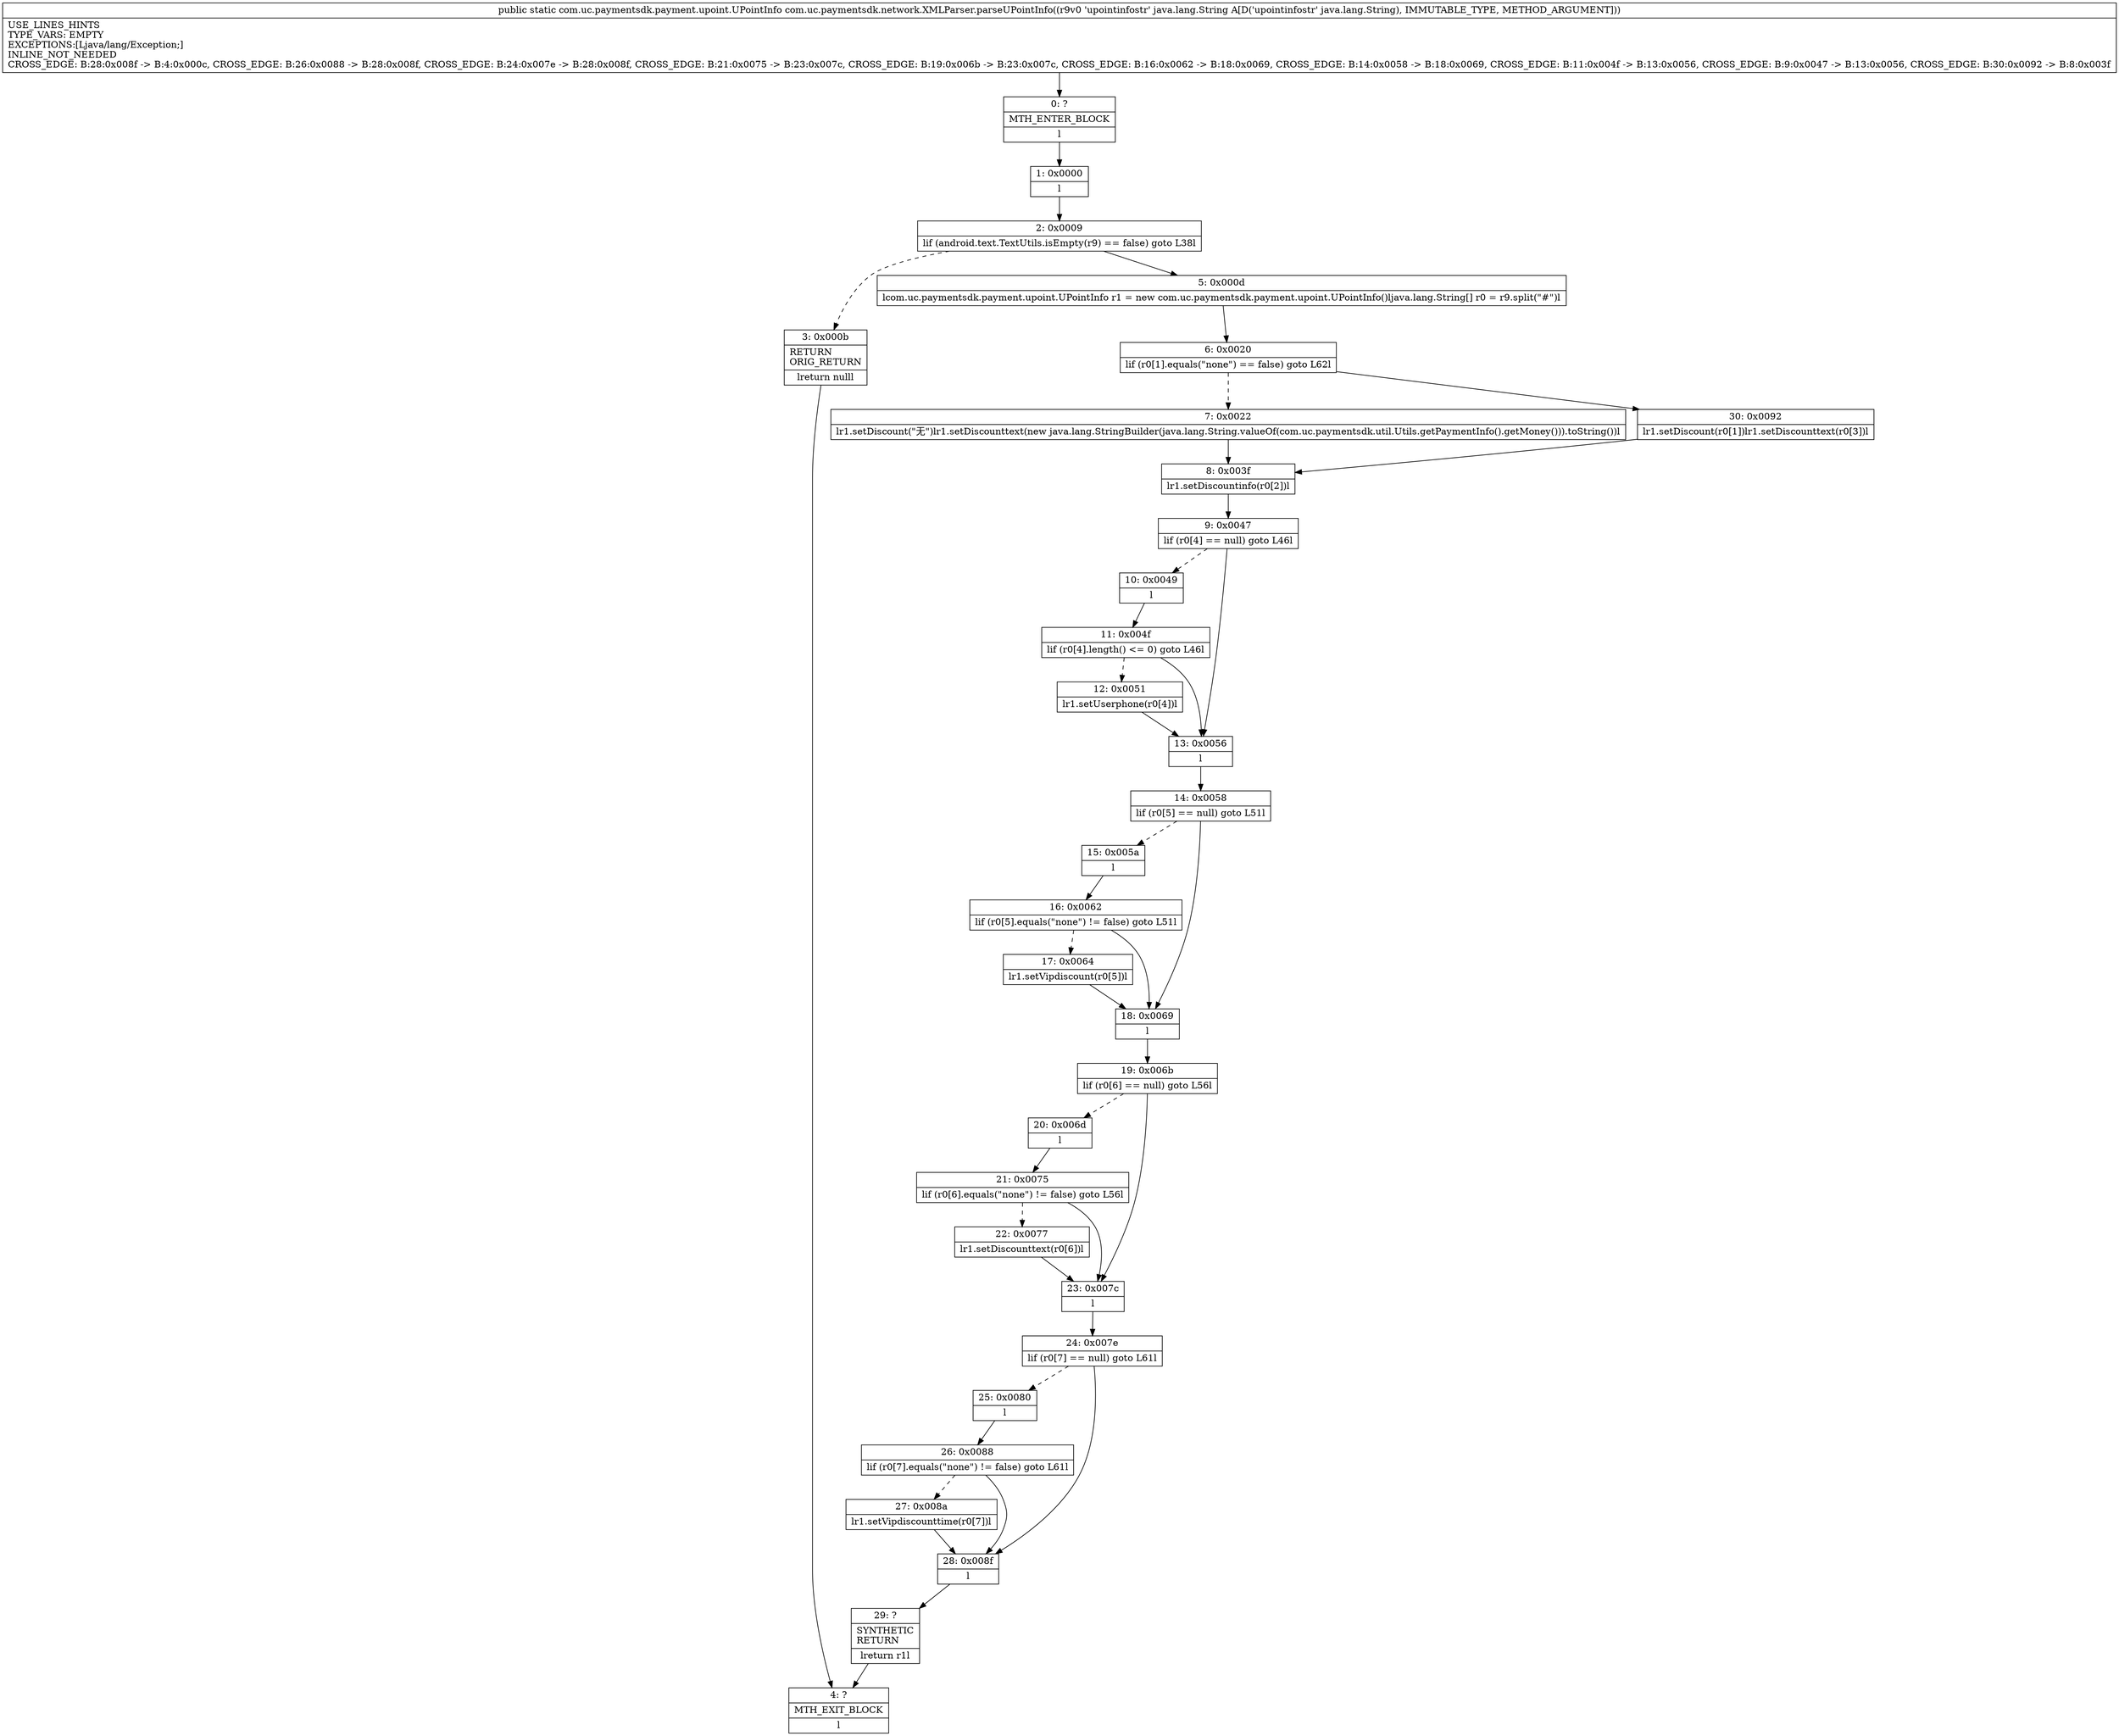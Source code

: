 digraph "CFG forcom.uc.paymentsdk.network.XMLParser.parseUPointInfo(Ljava\/lang\/String;)Lcom\/uc\/paymentsdk\/payment\/upoint\/UPointInfo;" {
Node_0 [shape=record,label="{0\:\ ?|MTH_ENTER_BLOCK\l|l}"];
Node_1 [shape=record,label="{1\:\ 0x0000|l}"];
Node_2 [shape=record,label="{2\:\ 0x0009|lif (android.text.TextUtils.isEmpty(r9) == false) goto L38l}"];
Node_3 [shape=record,label="{3\:\ 0x000b|RETURN\lORIG_RETURN\l|lreturn nulll}"];
Node_4 [shape=record,label="{4\:\ ?|MTH_EXIT_BLOCK\l|l}"];
Node_5 [shape=record,label="{5\:\ 0x000d|lcom.uc.paymentsdk.payment.upoint.UPointInfo r1 = new com.uc.paymentsdk.payment.upoint.UPointInfo()ljava.lang.String[] r0 = r9.split(\"#\")l}"];
Node_6 [shape=record,label="{6\:\ 0x0020|lif (r0[1].equals(\"none\") == false) goto L62l}"];
Node_7 [shape=record,label="{7\:\ 0x0022|lr1.setDiscount(\"无\")lr1.setDiscounttext(new java.lang.StringBuilder(java.lang.String.valueOf(com.uc.paymentsdk.util.Utils.getPaymentInfo().getMoney())).toString())l}"];
Node_8 [shape=record,label="{8\:\ 0x003f|lr1.setDiscountinfo(r0[2])l}"];
Node_9 [shape=record,label="{9\:\ 0x0047|lif (r0[4] == null) goto L46l}"];
Node_10 [shape=record,label="{10\:\ 0x0049|l}"];
Node_11 [shape=record,label="{11\:\ 0x004f|lif (r0[4].length() \<= 0) goto L46l}"];
Node_12 [shape=record,label="{12\:\ 0x0051|lr1.setUserphone(r0[4])l}"];
Node_13 [shape=record,label="{13\:\ 0x0056|l}"];
Node_14 [shape=record,label="{14\:\ 0x0058|lif (r0[5] == null) goto L51l}"];
Node_15 [shape=record,label="{15\:\ 0x005a|l}"];
Node_16 [shape=record,label="{16\:\ 0x0062|lif (r0[5].equals(\"none\") != false) goto L51l}"];
Node_17 [shape=record,label="{17\:\ 0x0064|lr1.setVipdiscount(r0[5])l}"];
Node_18 [shape=record,label="{18\:\ 0x0069|l}"];
Node_19 [shape=record,label="{19\:\ 0x006b|lif (r0[6] == null) goto L56l}"];
Node_20 [shape=record,label="{20\:\ 0x006d|l}"];
Node_21 [shape=record,label="{21\:\ 0x0075|lif (r0[6].equals(\"none\") != false) goto L56l}"];
Node_22 [shape=record,label="{22\:\ 0x0077|lr1.setDiscounttext(r0[6])l}"];
Node_23 [shape=record,label="{23\:\ 0x007c|l}"];
Node_24 [shape=record,label="{24\:\ 0x007e|lif (r0[7] == null) goto L61l}"];
Node_25 [shape=record,label="{25\:\ 0x0080|l}"];
Node_26 [shape=record,label="{26\:\ 0x0088|lif (r0[7].equals(\"none\") != false) goto L61l}"];
Node_27 [shape=record,label="{27\:\ 0x008a|lr1.setVipdiscounttime(r0[7])l}"];
Node_28 [shape=record,label="{28\:\ 0x008f|l}"];
Node_29 [shape=record,label="{29\:\ ?|SYNTHETIC\lRETURN\l|lreturn r1l}"];
Node_30 [shape=record,label="{30\:\ 0x0092|lr1.setDiscount(r0[1])lr1.setDiscounttext(r0[3])l}"];
MethodNode[shape=record,label="{public static com.uc.paymentsdk.payment.upoint.UPointInfo com.uc.paymentsdk.network.XMLParser.parseUPointInfo((r9v0 'upointinfostr' java.lang.String A[D('upointinfostr' java.lang.String), IMMUTABLE_TYPE, METHOD_ARGUMENT]))  | USE_LINES_HINTS\lTYPE_VARS: EMPTY\lEXCEPTIONS:[Ljava\/lang\/Exception;]\lINLINE_NOT_NEEDED\lCROSS_EDGE: B:28:0x008f \-\> B:4:0x000c, CROSS_EDGE: B:26:0x0088 \-\> B:28:0x008f, CROSS_EDGE: B:24:0x007e \-\> B:28:0x008f, CROSS_EDGE: B:21:0x0075 \-\> B:23:0x007c, CROSS_EDGE: B:19:0x006b \-\> B:23:0x007c, CROSS_EDGE: B:16:0x0062 \-\> B:18:0x0069, CROSS_EDGE: B:14:0x0058 \-\> B:18:0x0069, CROSS_EDGE: B:11:0x004f \-\> B:13:0x0056, CROSS_EDGE: B:9:0x0047 \-\> B:13:0x0056, CROSS_EDGE: B:30:0x0092 \-\> B:8:0x003f\l}"];
MethodNode -> Node_0;
Node_0 -> Node_1;
Node_1 -> Node_2;
Node_2 -> Node_3[style=dashed];
Node_2 -> Node_5;
Node_3 -> Node_4;
Node_5 -> Node_6;
Node_6 -> Node_7[style=dashed];
Node_6 -> Node_30;
Node_7 -> Node_8;
Node_8 -> Node_9;
Node_9 -> Node_10[style=dashed];
Node_9 -> Node_13;
Node_10 -> Node_11;
Node_11 -> Node_12[style=dashed];
Node_11 -> Node_13;
Node_12 -> Node_13;
Node_13 -> Node_14;
Node_14 -> Node_15[style=dashed];
Node_14 -> Node_18;
Node_15 -> Node_16;
Node_16 -> Node_17[style=dashed];
Node_16 -> Node_18;
Node_17 -> Node_18;
Node_18 -> Node_19;
Node_19 -> Node_20[style=dashed];
Node_19 -> Node_23;
Node_20 -> Node_21;
Node_21 -> Node_22[style=dashed];
Node_21 -> Node_23;
Node_22 -> Node_23;
Node_23 -> Node_24;
Node_24 -> Node_25[style=dashed];
Node_24 -> Node_28;
Node_25 -> Node_26;
Node_26 -> Node_27[style=dashed];
Node_26 -> Node_28;
Node_27 -> Node_28;
Node_28 -> Node_29;
Node_29 -> Node_4;
Node_30 -> Node_8;
}

